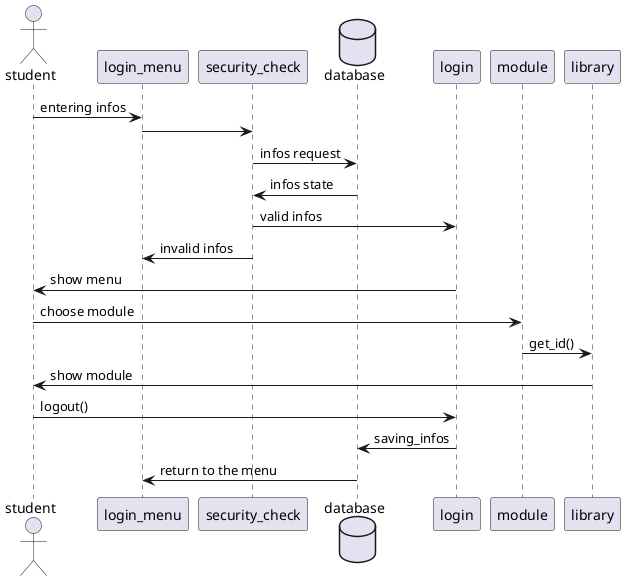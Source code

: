 @startuml Seq
actor student as a
participant login_menu as l_m
participant security_check as s_c
database database as db
participant library as lib order 30
a -> l_m :entering infos 
l_m -> s_c
s_c -> db : infos request
db -> s_c : infos state
s_c -> login : valid infos
s_c -> l_m : invalid infos
login -> a : show menu
a -> module : choose module
module -> lib : get_id()
lib -> a : show module
a -> login : logout()
login -> db : saving_infos
db -> l_m : return to the menu



@enduml